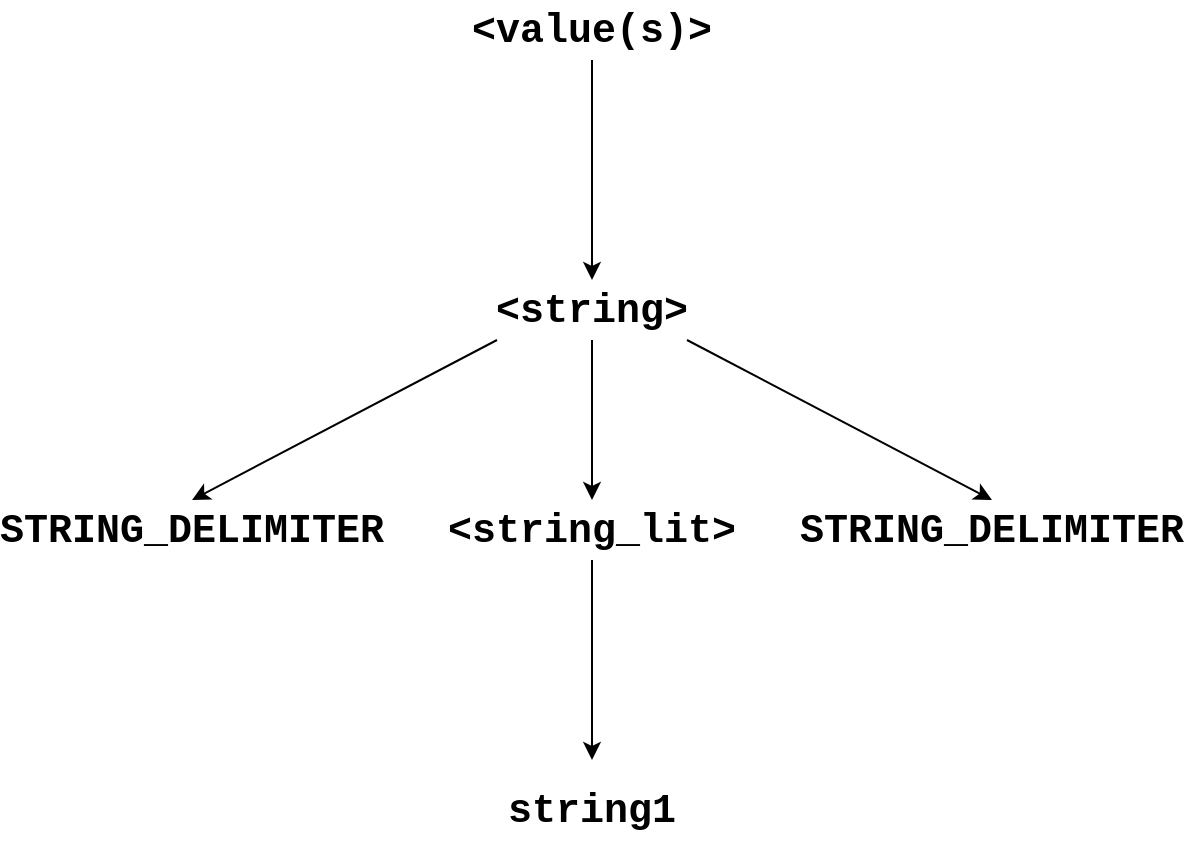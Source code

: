 <mxfile version="22.1.21" type="github">
  <diagram name="Page-1" id="L5JkIaXrgnuLFN9mpIo5">
    <mxGraphModel dx="1441" dy="819" grid="1" gridSize="10" guides="1" tooltips="1" connect="1" arrows="1" fold="1" page="1" pageScale="1" pageWidth="1169" pageHeight="827" math="0" shadow="0">
      <root>
        <mxCell id="0" />
        <mxCell id="1" parent="0" />
        <mxCell id="qjaWqvQIk0k9PkbBaL9O-39" value="&lt;font style=&quot;font-size: 20px;&quot; face=&quot;Courier New&quot;&gt;&lt;b&gt;&amp;lt;value(s)&amp;gt;&lt;/b&gt;&lt;/font&gt;" style="text;html=1;strokeColor=none;fillColor=none;align=center;verticalAlign=middle;whiteSpace=wrap;rounded=0;" vertex="1" parent="1">
          <mxGeometry x="490" y="100" width="190" height="30" as="geometry" />
        </mxCell>
        <mxCell id="qjaWqvQIk0k9PkbBaL9O-41" value="&lt;font style=&quot;font-size: 20px;&quot; face=&quot;Courier New&quot;&gt;&lt;b&gt;&amp;lt;string&amp;gt;&lt;/b&gt;&lt;/font&gt;" style="text;html=1;strokeColor=none;fillColor=none;align=center;verticalAlign=middle;whiteSpace=wrap;rounded=0;" vertex="1" parent="1">
          <mxGeometry x="490" y="240" width="190" height="30" as="geometry" />
        </mxCell>
        <mxCell id="qjaWqvQIk0k9PkbBaL9O-42" value="&lt;font style=&quot;font-size: 20px;&quot; face=&quot;Courier New&quot;&gt;&lt;b&gt;&amp;lt;string_lit&amp;gt;&lt;/b&gt;&lt;/font&gt;" style="text;html=1;strokeColor=none;fillColor=none;align=center;verticalAlign=middle;whiteSpace=wrap;rounded=0;" vertex="1" parent="1">
          <mxGeometry x="490" y="350" width="190" height="30" as="geometry" />
        </mxCell>
        <mxCell id="qjaWqvQIk0k9PkbBaL9O-43" value="" style="endArrow=classic;html=1;rounded=0;entryX=0.5;entryY=0;entryDx=0;entryDy=0;exitX=0.5;exitY=1;exitDx=0;exitDy=0;" edge="1" parent="1" source="qjaWqvQIk0k9PkbBaL9O-39" target="qjaWqvQIk0k9PkbBaL9O-41">
          <mxGeometry width="50" height="50" relative="1" as="geometry">
            <mxPoint x="350" y="250" as="sourcePoint" />
            <mxPoint x="400" y="200" as="targetPoint" />
          </mxGeometry>
        </mxCell>
        <mxCell id="qjaWqvQIk0k9PkbBaL9O-44" value="" style="endArrow=classic;html=1;rounded=0;entryX=0.5;entryY=0;entryDx=0;entryDy=0;exitX=0.5;exitY=1;exitDx=0;exitDy=0;" edge="1" parent="1" source="qjaWqvQIk0k9PkbBaL9O-41" target="qjaWqvQIk0k9PkbBaL9O-42">
          <mxGeometry width="50" height="50" relative="1" as="geometry">
            <mxPoint x="560" y="260" as="sourcePoint" />
            <mxPoint x="560" y="340" as="targetPoint" />
          </mxGeometry>
        </mxCell>
        <mxCell id="qjaWqvQIk0k9PkbBaL9O-54" value="" style="endArrow=classic;html=1;rounded=0;exitX=0.75;exitY=1;exitDx=0;exitDy=0;entryX=0.5;entryY=0;entryDx=0;entryDy=0;" edge="1" parent="1" source="qjaWqvQIk0k9PkbBaL9O-41" target="qjaWqvQIk0k9PkbBaL9O-57">
          <mxGeometry width="50" height="50" relative="1" as="geometry">
            <mxPoint x="605" y="290" as="sourcePoint" />
            <mxPoint x="740" y="350" as="targetPoint" />
          </mxGeometry>
        </mxCell>
        <mxCell id="qjaWqvQIk0k9PkbBaL9O-55" value="" style="endArrow=classic;html=1;rounded=0;exitX=0.25;exitY=1;exitDx=0;exitDy=0;entryX=0.5;entryY=0;entryDx=0;entryDy=0;" edge="1" parent="1" source="qjaWqvQIk0k9PkbBaL9O-41" target="qjaWqvQIk0k9PkbBaL9O-56">
          <mxGeometry width="50" height="50" relative="1" as="geometry">
            <mxPoint x="430" y="290" as="sourcePoint" />
            <mxPoint x="410" y="350" as="targetPoint" />
          </mxGeometry>
        </mxCell>
        <mxCell id="qjaWqvQIk0k9PkbBaL9O-56" value="&lt;font style=&quot;font-size: 20px;&quot; face=&quot;Courier New&quot;&gt;&lt;b&gt;STRING_DELIMITER&lt;/b&gt;&lt;/font&gt;" style="text;html=1;strokeColor=none;fillColor=none;align=center;verticalAlign=middle;whiteSpace=wrap;rounded=0;" vertex="1" parent="1">
          <mxGeometry x="290" y="350" width="190" height="30" as="geometry" />
        </mxCell>
        <mxCell id="qjaWqvQIk0k9PkbBaL9O-57" value="&lt;font style=&quot;font-size: 20px;&quot; face=&quot;Courier New&quot;&gt;&lt;b&gt;STRING_DELIMITER&lt;/b&gt;&lt;/font&gt;" style="text;html=1;strokeColor=none;fillColor=none;align=center;verticalAlign=middle;whiteSpace=wrap;rounded=0;" vertex="1" parent="1">
          <mxGeometry x="690" y="350" width="190" height="30" as="geometry" />
        </mxCell>
        <mxCell id="qjaWqvQIk0k9PkbBaL9O-59" value="" style="endArrow=classic;html=1;rounded=0;exitX=0.5;exitY=1;exitDx=0;exitDy=0;" edge="1" parent="1" source="qjaWqvQIk0k9PkbBaL9O-42">
          <mxGeometry width="50" height="50" relative="1" as="geometry">
            <mxPoint x="580" y="390" as="sourcePoint" />
            <mxPoint x="585" y="480" as="targetPoint" />
          </mxGeometry>
        </mxCell>
        <mxCell id="qjaWqvQIk0k9PkbBaL9O-60" value="&lt;font face=&quot;Courier New&quot;&gt;&lt;span style=&quot;font-size: 20px;&quot;&gt;&lt;b&gt;string1&lt;/b&gt;&lt;/span&gt;&lt;/font&gt;" style="text;html=1;strokeColor=none;fillColor=none;align=center;verticalAlign=middle;whiteSpace=wrap;rounded=0;" vertex="1" parent="1">
          <mxGeometry x="490" y="490" width="190" height="30" as="geometry" />
        </mxCell>
      </root>
    </mxGraphModel>
  </diagram>
</mxfile>
